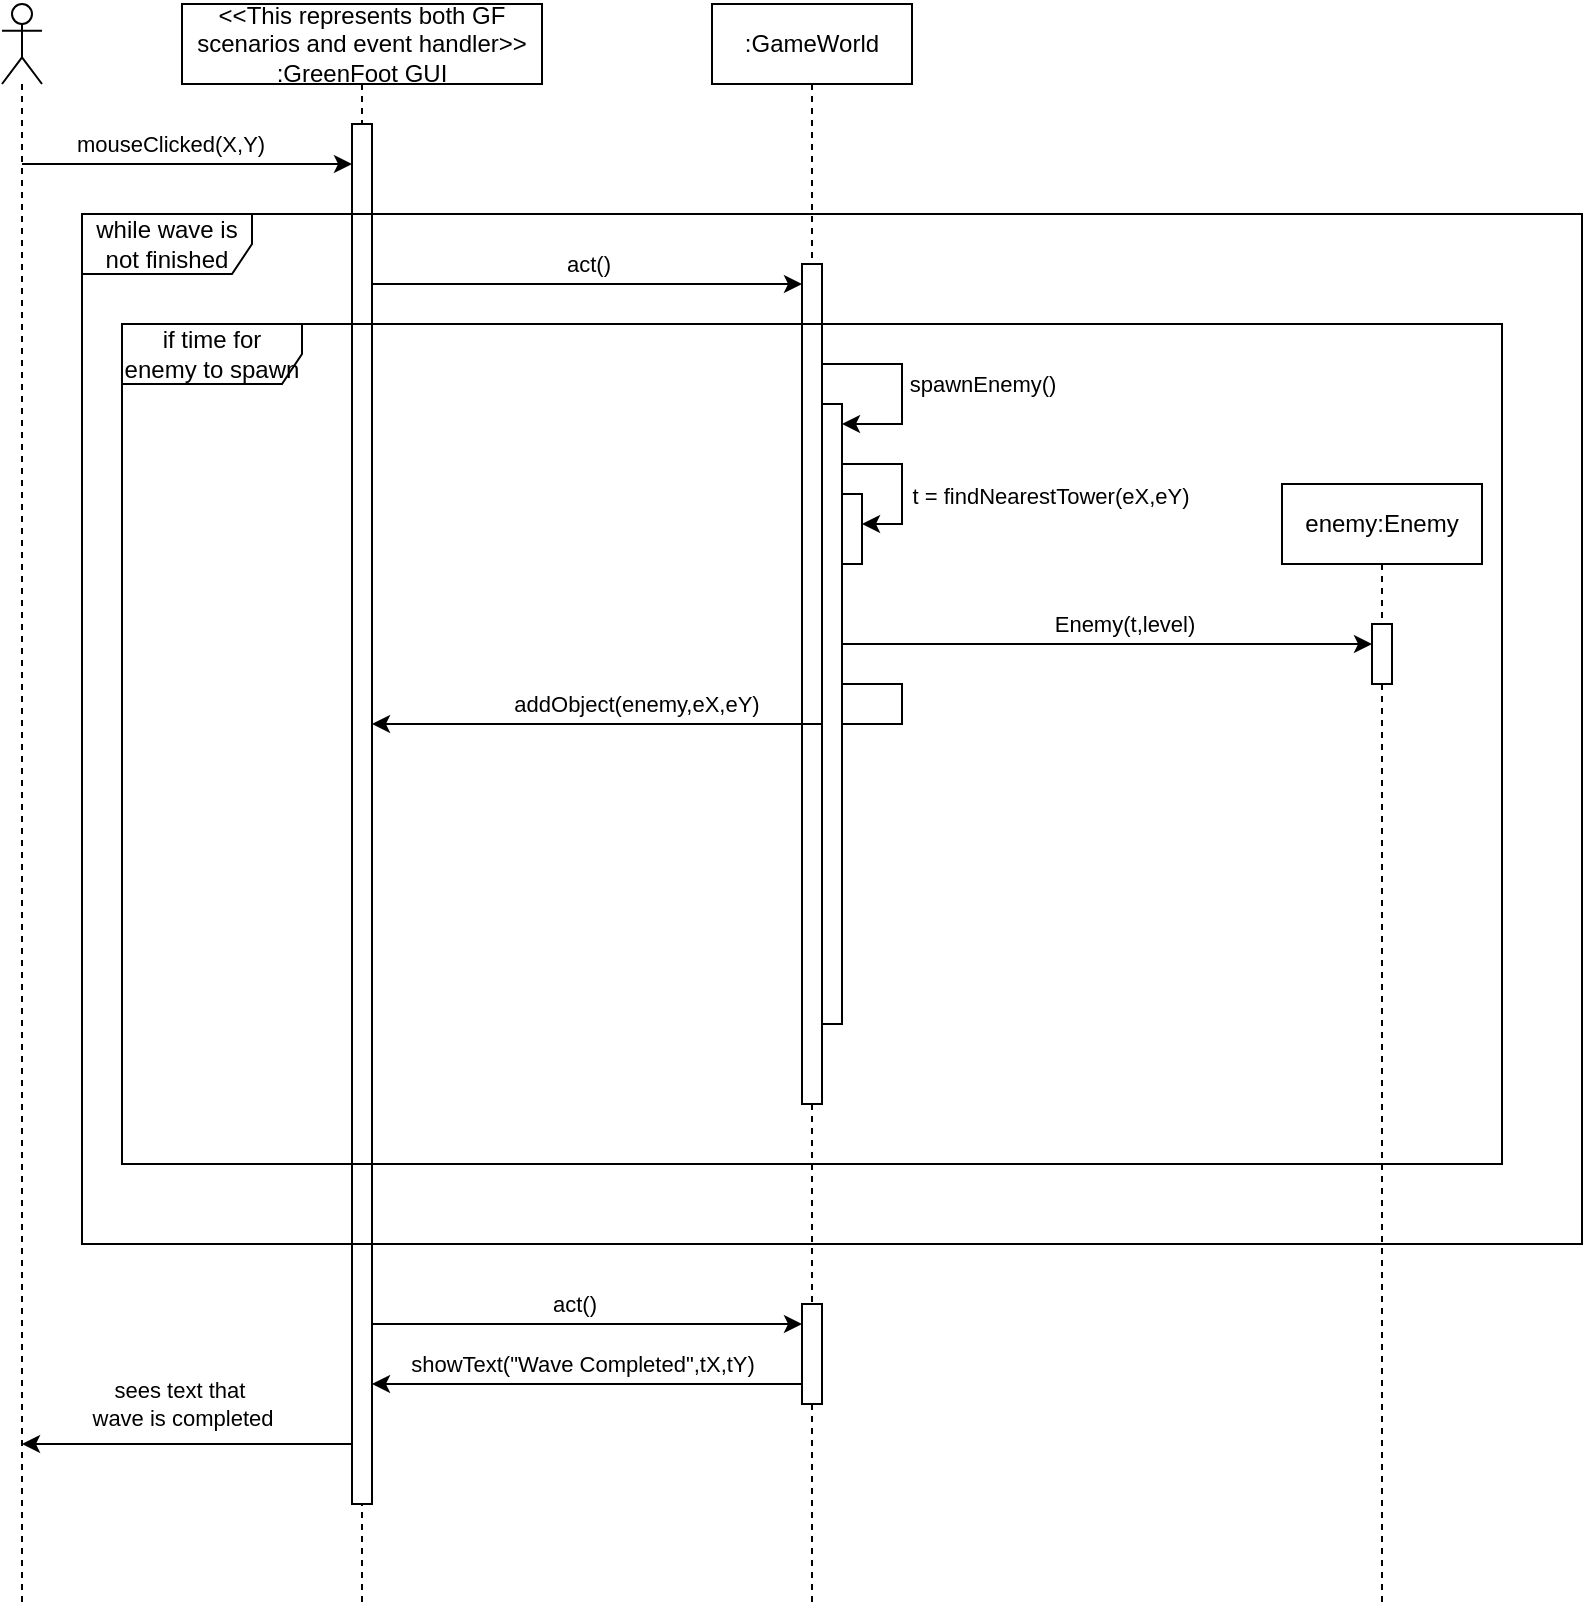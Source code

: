 <mxfile version="24.2.5" type="github">
  <diagram name="Page-1" id="0Bj_ktUvIXRhCVCeadue">
    <mxGraphModel dx="1794" dy="590" grid="1" gridSize="10" guides="1" tooltips="1" connect="1" arrows="1" fold="1" page="1" pageScale="1" pageWidth="850" pageHeight="1100" math="0" shadow="0">
      <root>
        <mxCell id="0" />
        <mxCell id="1" parent="0" />
        <mxCell id="3IvRH1peFuhfsIyhSLfg-8" style="edgeStyle=orthogonalEdgeStyle;rounded=0;orthogonalLoop=1;jettySize=auto;html=1;curved=0;" edge="1" parent="1" source="3IvRH1peFuhfsIyhSLfg-1" target="3IvRH1peFuhfsIyhSLfg-5">
          <mxGeometry relative="1" as="geometry">
            <Array as="points">
              <mxPoint x="120" y="200" />
              <mxPoint x="120" y="200" />
            </Array>
          </mxGeometry>
        </mxCell>
        <mxCell id="3IvRH1peFuhfsIyhSLfg-12" value="mouseClicked(X,Y)" style="edgeLabel;html=1;align=center;verticalAlign=middle;resizable=0;points=[];" vertex="1" connectable="0" parent="3IvRH1peFuhfsIyhSLfg-8">
          <mxGeometry x="-0.104" y="2" relative="1" as="geometry">
            <mxPoint y="-8" as="offset" />
          </mxGeometry>
        </mxCell>
        <mxCell id="3IvRH1peFuhfsIyhSLfg-1" value="" style="shape=umlLifeline;perimeter=lifelinePerimeter;whiteSpace=wrap;html=1;container=1;dropTarget=0;collapsible=0;recursiveResize=0;outlineConnect=0;portConstraint=eastwest;newEdgeStyle={&quot;curved&quot;:0,&quot;rounded&quot;:0};participant=umlActor;" vertex="1" parent="1">
          <mxGeometry x="70" y="120" width="20" height="800" as="geometry" />
        </mxCell>
        <mxCell id="3IvRH1peFuhfsIyhSLfg-3" value=":GameWorld" style="shape=umlLifeline;perimeter=lifelinePerimeter;whiteSpace=wrap;html=1;container=1;dropTarget=0;collapsible=0;recursiveResize=0;outlineConnect=0;portConstraint=eastwest;newEdgeStyle={&quot;curved&quot;:0,&quot;rounded&quot;:0};" vertex="1" parent="1">
          <mxGeometry x="425" y="120" width="100" height="800" as="geometry" />
        </mxCell>
        <mxCell id="3IvRH1peFuhfsIyhSLfg-9" value="" style="html=1;points=[[0,0,0,0,5],[0,1,0,0,-5],[1,0,0,0,5],[1,1,0,0,-5]];perimeter=orthogonalPerimeter;outlineConnect=0;targetShapes=umlLifeline;portConstraint=eastwest;newEdgeStyle={&quot;curved&quot;:0,&quot;rounded&quot;:0};" vertex="1" parent="3IvRH1peFuhfsIyhSLfg-3">
          <mxGeometry x="45" y="130" width="10" height="420" as="geometry" />
        </mxCell>
        <mxCell id="3IvRH1peFuhfsIyhSLfg-40" value="" style="html=1;points=[[0,0,0,0,5],[0,1,0,0,-5],[1,0,0,0,5],[1,1,0,0,-5]];perimeter=orthogonalPerimeter;outlineConnect=0;targetShapes=umlLifeline;portConstraint=eastwest;newEdgeStyle={&quot;curved&quot;:0,&quot;rounded&quot;:0};" vertex="1" parent="3IvRH1peFuhfsIyhSLfg-3">
          <mxGeometry x="45" y="650" width="10" height="50" as="geometry" />
        </mxCell>
        <mxCell id="3IvRH1peFuhfsIyhSLfg-4" value="&amp;lt;&amp;lt;This represents both GF scenarios and event handler&amp;gt;&amp;gt;&lt;div&gt;:GreenFoot GUI&lt;/div&gt;" style="shape=umlLifeline;perimeter=lifelinePerimeter;whiteSpace=wrap;html=1;container=1;dropTarget=0;collapsible=0;recursiveResize=0;outlineConnect=0;portConstraint=eastwest;newEdgeStyle={&quot;curved&quot;:0,&quot;rounded&quot;:0};" vertex="1" parent="1">
          <mxGeometry x="160" y="120" width="180" height="800" as="geometry" />
        </mxCell>
        <mxCell id="3IvRH1peFuhfsIyhSLfg-5" value="" style="html=1;points=[[0,0,0,0,5],[0,1,0,0,-5],[1,0,0,0,5],[1,1,0,0,-5]];perimeter=orthogonalPerimeter;outlineConnect=0;targetShapes=umlLifeline;portConstraint=eastwest;newEdgeStyle={&quot;curved&quot;:0,&quot;rounded&quot;:0};" vertex="1" parent="3IvRH1peFuhfsIyhSLfg-4">
          <mxGeometry x="85" y="60" width="10" height="690" as="geometry" />
        </mxCell>
        <mxCell id="3IvRH1peFuhfsIyhSLfg-10" style="edgeStyle=orthogonalEdgeStyle;rounded=0;orthogonalLoop=1;jettySize=auto;html=1;curved=0;" edge="1" parent="1" source="3IvRH1peFuhfsIyhSLfg-5" target="3IvRH1peFuhfsIyhSLfg-9">
          <mxGeometry relative="1" as="geometry">
            <Array as="points">
              <mxPoint x="360" y="260" />
              <mxPoint x="360" y="260" />
            </Array>
          </mxGeometry>
        </mxCell>
        <mxCell id="3IvRH1peFuhfsIyhSLfg-11" value="act()" style="edgeLabel;html=1;align=center;verticalAlign=middle;resizable=0;points=[];" vertex="1" connectable="0" parent="3IvRH1peFuhfsIyhSLfg-10">
          <mxGeometry x="0.0" y="1" relative="1" as="geometry">
            <mxPoint y="-9" as="offset" />
          </mxGeometry>
        </mxCell>
        <mxCell id="3IvRH1peFuhfsIyhSLfg-21" value="while wave is not finished" style="shape=umlFrame;whiteSpace=wrap;html=1;pointerEvents=0;width=85;height=30;" vertex="1" parent="1">
          <mxGeometry x="110" y="225" width="750" height="515" as="geometry" />
        </mxCell>
        <mxCell id="3IvRH1peFuhfsIyhSLfg-25" value="if time for enemy to spawn" style="shape=umlFrame;whiteSpace=wrap;html=1;pointerEvents=0;width=90;height=30;" vertex="1" parent="1">
          <mxGeometry x="130" y="280" width="690" height="420" as="geometry" />
        </mxCell>
        <mxCell id="3IvRH1peFuhfsIyhSLfg-30" style="edgeStyle=orthogonalEdgeStyle;rounded=0;orthogonalLoop=1;jettySize=auto;html=1;curved=0;" edge="1" parent="1" source="3IvRH1peFuhfsIyhSLfg-26" target="3IvRH1peFuhfsIyhSLfg-29">
          <mxGeometry relative="1" as="geometry">
            <Array as="points">
              <mxPoint x="520" y="350" />
              <mxPoint x="520" y="380" />
            </Array>
          </mxGeometry>
        </mxCell>
        <mxCell id="3IvRH1peFuhfsIyhSLfg-31" value="t = findNearestTower(eX,eY)" style="edgeLabel;html=1;align=center;verticalAlign=middle;resizable=0;points=[];" vertex="1" connectable="0" parent="3IvRH1peFuhfsIyhSLfg-30">
          <mxGeometry x="0.085" y="-2" relative="1" as="geometry">
            <mxPoint x="76" y="2" as="offset" />
          </mxGeometry>
        </mxCell>
        <mxCell id="3IvRH1peFuhfsIyhSLfg-36" style="edgeStyle=orthogonalEdgeStyle;rounded=0;orthogonalLoop=1;jettySize=auto;html=1;curved=0;" edge="1" parent="1" source="3IvRH1peFuhfsIyhSLfg-26" target="3IvRH1peFuhfsIyhSLfg-35">
          <mxGeometry relative="1" as="geometry">
            <Array as="points">
              <mxPoint x="560" y="440" />
              <mxPoint x="560" y="440" />
            </Array>
          </mxGeometry>
        </mxCell>
        <mxCell id="3IvRH1peFuhfsIyhSLfg-37" value="Enemy(t,level)" style="edgeLabel;html=1;align=center;verticalAlign=middle;resizable=0;points=[];" vertex="1" connectable="0" parent="3IvRH1peFuhfsIyhSLfg-36">
          <mxGeometry x="-0.016" y="2" relative="1" as="geometry">
            <mxPoint x="10" y="-8" as="offset" />
          </mxGeometry>
        </mxCell>
        <mxCell id="3IvRH1peFuhfsIyhSLfg-38" style="edgeStyle=orthogonalEdgeStyle;rounded=0;orthogonalLoop=1;jettySize=auto;html=1;curved=0;" edge="1" parent="1" source="3IvRH1peFuhfsIyhSLfg-26" target="3IvRH1peFuhfsIyhSLfg-5">
          <mxGeometry relative="1" as="geometry">
            <Array as="points">
              <mxPoint x="520" y="460" />
              <mxPoint x="520" y="480" />
            </Array>
          </mxGeometry>
        </mxCell>
        <mxCell id="3IvRH1peFuhfsIyhSLfg-39" value="addObject(enemy,eX,eY)" style="edgeLabel;html=1;align=center;verticalAlign=middle;resizable=0;points=[];" vertex="1" connectable="0" parent="3IvRH1peFuhfsIyhSLfg-38">
          <mxGeometry x="0.163" y="-1" relative="1" as="geometry">
            <mxPoint y="-9" as="offset" />
          </mxGeometry>
        </mxCell>
        <mxCell id="3IvRH1peFuhfsIyhSLfg-26" value="" style="html=1;points=[[0,0,0,0,5],[0,1,0,0,-5],[1,0,0,0,5],[1,1,0,0,-5]];perimeter=orthogonalPerimeter;outlineConnect=0;targetShapes=umlLifeline;portConstraint=eastwest;newEdgeStyle={&quot;curved&quot;:0,&quot;rounded&quot;:0};" vertex="1" parent="1">
          <mxGeometry x="480" y="320" width="10" height="310" as="geometry" />
        </mxCell>
        <mxCell id="3IvRH1peFuhfsIyhSLfg-27" style="edgeStyle=orthogonalEdgeStyle;rounded=0;orthogonalLoop=1;jettySize=auto;html=1;curved=0;" edge="1" parent="1" source="3IvRH1peFuhfsIyhSLfg-9" target="3IvRH1peFuhfsIyhSLfg-26">
          <mxGeometry relative="1" as="geometry">
            <Array as="points">
              <mxPoint x="520" y="300" />
              <mxPoint x="520" y="330" />
            </Array>
          </mxGeometry>
        </mxCell>
        <mxCell id="3IvRH1peFuhfsIyhSLfg-28" value="spawnEnemy()" style="edgeLabel;html=1;align=center;verticalAlign=middle;resizable=0;points=[];" vertex="1" connectable="0" parent="3IvRH1peFuhfsIyhSLfg-27">
          <mxGeometry x="0.074" relative="1" as="geometry">
            <mxPoint x="40" y="-4" as="offset" />
          </mxGeometry>
        </mxCell>
        <mxCell id="3IvRH1peFuhfsIyhSLfg-29" value="" style="html=1;points=[[0,0,0,0,5],[0,1,0,0,-5],[1,0,0,0,5],[1,1,0,0,-5]];perimeter=orthogonalPerimeter;outlineConnect=0;targetShapes=umlLifeline;portConstraint=eastwest;newEdgeStyle={&quot;curved&quot;:0,&quot;rounded&quot;:0};" vertex="1" parent="1">
          <mxGeometry x="490" y="365" width="10" height="35" as="geometry" />
        </mxCell>
        <mxCell id="3IvRH1peFuhfsIyhSLfg-34" value="enemy:Enemy" style="shape=umlLifeline;perimeter=lifelinePerimeter;whiteSpace=wrap;html=1;container=1;dropTarget=0;collapsible=0;recursiveResize=0;outlineConnect=0;portConstraint=eastwest;newEdgeStyle={&quot;curved&quot;:0,&quot;rounded&quot;:0};" vertex="1" parent="1">
          <mxGeometry x="710" y="360" width="100" height="560" as="geometry" />
        </mxCell>
        <mxCell id="3IvRH1peFuhfsIyhSLfg-35" value="" style="html=1;points=[[0,0,0,0,5],[0,1,0,0,-5],[1,0,0,0,5],[1,1,0,0,-5]];perimeter=orthogonalPerimeter;outlineConnect=0;targetShapes=umlLifeline;portConstraint=eastwest;newEdgeStyle={&quot;curved&quot;:0,&quot;rounded&quot;:0};" vertex="1" parent="3IvRH1peFuhfsIyhSLfg-34">
          <mxGeometry x="45" y="70" width="10" height="30" as="geometry" />
        </mxCell>
        <mxCell id="3IvRH1peFuhfsIyhSLfg-41" style="edgeStyle=orthogonalEdgeStyle;rounded=0;orthogonalLoop=1;jettySize=auto;html=1;curved=0;" edge="1" parent="1" source="3IvRH1peFuhfsIyhSLfg-5" target="3IvRH1peFuhfsIyhSLfg-40">
          <mxGeometry relative="1" as="geometry">
            <Array as="points">
              <mxPoint x="310" y="780" />
              <mxPoint x="310" y="780" />
            </Array>
          </mxGeometry>
        </mxCell>
        <mxCell id="3IvRH1peFuhfsIyhSLfg-42" value="act()" style="edgeLabel;html=1;align=center;verticalAlign=middle;resizable=0;points=[];" vertex="1" connectable="0" parent="3IvRH1peFuhfsIyhSLfg-41">
          <mxGeometry x="-0.067" y="4" relative="1" as="geometry">
            <mxPoint y="-6" as="offset" />
          </mxGeometry>
        </mxCell>
        <mxCell id="3IvRH1peFuhfsIyhSLfg-43" style="edgeStyle=orthogonalEdgeStyle;rounded=0;orthogonalLoop=1;jettySize=auto;html=1;curved=0;" edge="1" parent="1" source="3IvRH1peFuhfsIyhSLfg-40" target="3IvRH1peFuhfsIyhSLfg-5">
          <mxGeometry relative="1" as="geometry">
            <mxPoint x="400" y="830" as="targetPoint" />
            <Array as="points">
              <mxPoint x="420" y="810" />
              <mxPoint x="420" y="810" />
            </Array>
          </mxGeometry>
        </mxCell>
        <mxCell id="3IvRH1peFuhfsIyhSLfg-44" value="showText(&quot;Wave Completed&quot;,tX,tY)" style="edgeLabel;html=1;align=center;verticalAlign=middle;resizable=0;points=[];" vertex="1" connectable="0" parent="3IvRH1peFuhfsIyhSLfg-43">
          <mxGeometry x="0.753" y="4" relative="1" as="geometry">
            <mxPoint x="78" y="-14" as="offset" />
          </mxGeometry>
        </mxCell>
        <mxCell id="3IvRH1peFuhfsIyhSLfg-45" style="edgeStyle=orthogonalEdgeStyle;rounded=0;orthogonalLoop=1;jettySize=auto;html=1;curved=0;" edge="1" parent="1" source="3IvRH1peFuhfsIyhSLfg-5" target="3IvRH1peFuhfsIyhSLfg-1">
          <mxGeometry relative="1" as="geometry">
            <Array as="points">
              <mxPoint x="160" y="840" />
              <mxPoint x="160" y="840" />
            </Array>
          </mxGeometry>
        </mxCell>
        <mxCell id="3IvRH1peFuhfsIyhSLfg-46" value="sees text that&amp;nbsp;&lt;div&gt;wave is completed&lt;/div&gt;" style="edgeLabel;html=1;align=center;verticalAlign=middle;resizable=0;points=[];" vertex="1" connectable="0" parent="3IvRH1peFuhfsIyhSLfg-45">
          <mxGeometry x="0.029" y="-1" relative="1" as="geometry">
            <mxPoint y="-19" as="offset" />
          </mxGeometry>
        </mxCell>
      </root>
    </mxGraphModel>
  </diagram>
</mxfile>
